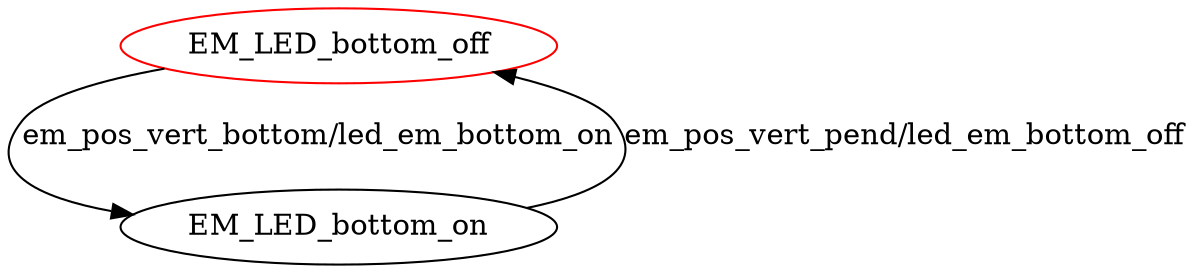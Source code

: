 digraph G {
label=""
EM_LED_bottom_off [color="red"]
EM_LED_bottom_off
EM_LED_bottom_on
EM_LED_bottom_off [label="EM_LED_bottom_off"];
EM_LED_bottom_off -> EM_LED_bottom_on[label="em_pos_vert_bottom/led_em_bottom_on"]
EM_LED_bottom_on [label="EM_LED_bottom_on"];
EM_LED_bottom_on -> EM_LED_bottom_off[label="em_pos_vert_pend/led_em_bottom_off"]
}